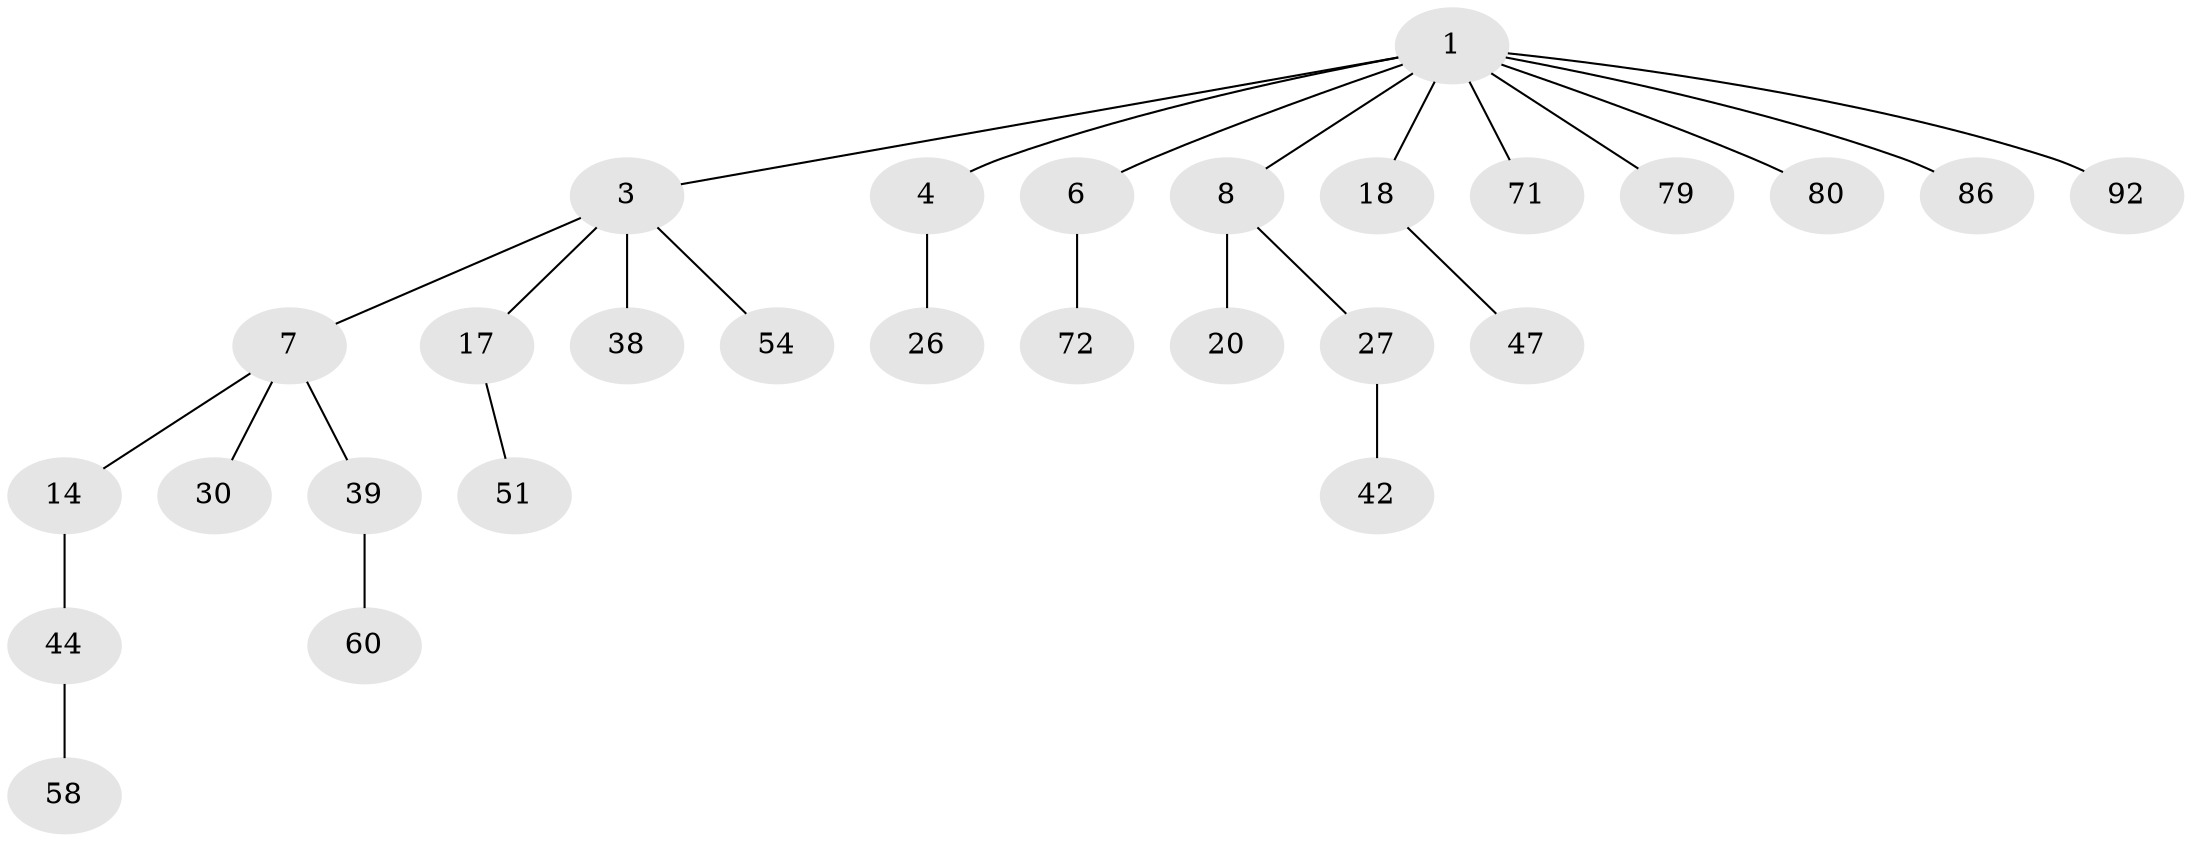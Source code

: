 // original degree distribution, {4: 0.07368421052631578, 9: 0.010526315789473684, 5: 0.021052631578947368, 2: 0.3684210526315789, 6: 0.010526315789473684, 3: 0.08421052631578947, 1: 0.43157894736842106}
// Generated by graph-tools (version 1.1) at 2025/19/03/04/25 18:19:09]
// undirected, 28 vertices, 27 edges
graph export_dot {
graph [start="1"]
  node [color=gray90,style=filled];
  1 [super="+2+57"];
  3 [super="+9+5"];
  4;
  6 [super="+88+46+11"];
  7 [super="+12+40+35+22"];
  8 [super="+84+25+15+33+10"];
  14 [super="+61+34"];
  17 [super="+76+24+21"];
  18 [super="+19+23"];
  20 [super="+41"];
  26 [super="+37"];
  27 [super="+36"];
  30 [super="+85"];
  38;
  39 [super="+50+66+70"];
  42;
  44 [super="+48"];
  47 [super="+59"];
  51 [super="+93"];
  54 [super="+56"];
  58 [super="+68"];
  60;
  71;
  72;
  79 [super="+82"];
  80;
  86;
  92 [super="+94"];
  1 -- 71;
  1 -- 86;
  1 -- 3;
  1 -- 4;
  1 -- 6;
  1 -- 8;
  1 -- 79;
  1 -- 80;
  1 -- 18;
  1 -- 92;
  3 -- 7;
  3 -- 17;
  3 -- 38;
  3 -- 54;
  4 -- 26;
  6 -- 72;
  7 -- 30;
  7 -- 14;
  7 -- 39;
  8 -- 27;
  8 -- 20;
  14 -- 44;
  17 -- 51;
  18 -- 47;
  27 -- 42;
  39 -- 60;
  44 -- 58;
}
